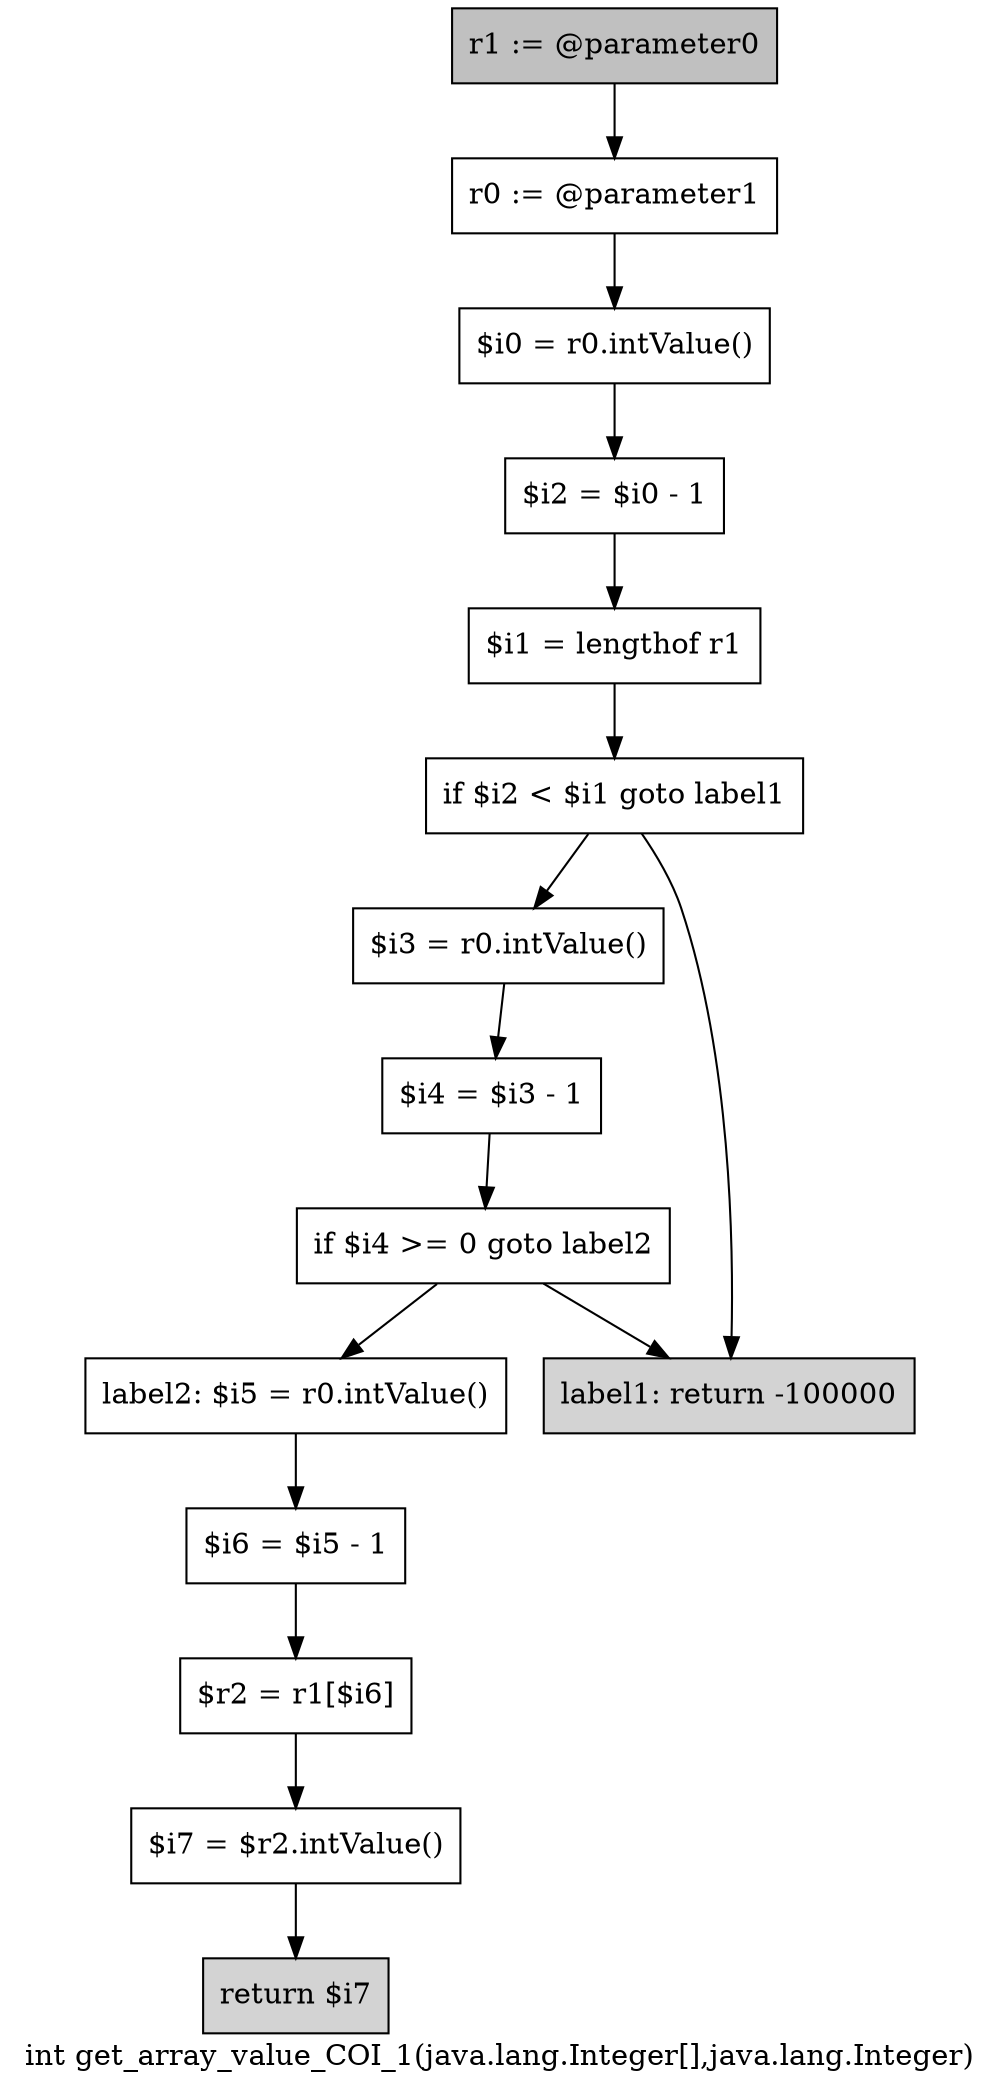 digraph "int get_array_value_COI_1(java.lang.Integer[],java.lang.Integer)" {
    label="int get_array_value_COI_1(java.lang.Integer[],java.lang.Integer)";
    node [shape=box];
    "0" [style=filled,fillcolor=gray,label="r1 := @parameter0",];
    "1" [label="r0 := @parameter1",];
    "0"->"1";
    "2" [label="$i0 = r0.intValue()",];
    "1"->"2";
    "3" [label="$i2 = $i0 - 1",];
    "2"->"3";
    "4" [label="$i1 = lengthof r1",];
    "3"->"4";
    "5" [label="if $i2 < $i1 goto label1",];
    "4"->"5";
    "6" [label="$i3 = r0.intValue()",];
    "5"->"6";
    "9" [style=filled,fillcolor=lightgray,label="label1: return -100000",];
    "5"->"9";
    "7" [label="$i4 = $i3 - 1",];
    "6"->"7";
    "8" [label="if $i4 >= 0 goto label2",];
    "7"->"8";
    "8"->"9";
    "10" [label="label2: $i5 = r0.intValue()",];
    "8"->"10";
    "11" [label="$i6 = $i5 - 1",];
    "10"->"11";
    "12" [label="$r2 = r1[$i6]",];
    "11"->"12";
    "13" [label="$i7 = $r2.intValue()",];
    "12"->"13";
    "14" [style=filled,fillcolor=lightgray,label="return $i7",];
    "13"->"14";
}
